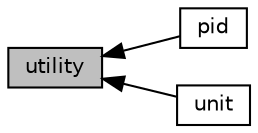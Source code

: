 digraph "utility"
{
  edge [fontname="Helvetica",fontsize="10",labelfontname="Helvetica",labelfontsize="10"];
  node [fontname="Helvetica",fontsize="10",shape=box];
  rankdir=LR;
  Node3 [label="pid",height=0.2,width=0.4,color="black", fillcolor="white", style="filled",URL="$group__pid.html",tooltip="PID制御を提供する。"];
  Node1 [label="utility",height=0.2,width=0.4,color="black", fillcolor="grey75", style="filled", fontcolor="black",tooltip="有用な機能群を提供する。"];
  Node2 [label="unit",height=0.2,width=0.4,color="black", fillcolor="white", style="filled",URL="$group__unit.html",tooltip="座標、速度を示す構造体を提供。 rct::Coordinate, rct::Velocity"];
  Node1->Node2 [shape=plaintext, dir="back", style="solid"];
  Node1->Node3 [shape=plaintext, dir="back", style="solid"];
}
